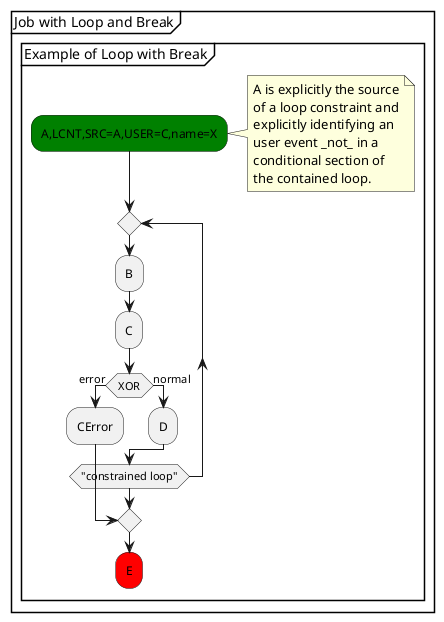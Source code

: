 @startuml
partition "Job with Loop and Break" {
  group "Example of Loop with Break"
    #green:A,LCNT,SRC=A,USER=C,name=X;
    note right
      A is explicitly the source
      of a loop constraint and
      explicitly identifying an
      user event _not_ in a
      conditional section of
      the contained loop.
    end note
    repeat
      :B;
      :C;
      if (XOR) then (error)
        :CError;
        break
      else (normal)
        :D;
      endif
    repeat while ("constrained loop")
    #red:E;
  end group
}
@enduml
